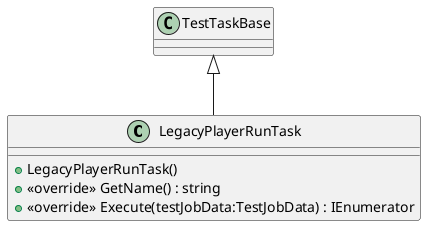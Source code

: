 @startuml
class LegacyPlayerRunTask {
    + LegacyPlayerRunTask()
    + <<override>> GetName() : string
    + <<override>> Execute(testJobData:TestJobData) : IEnumerator
}
TestTaskBase <|-- LegacyPlayerRunTask
@enduml
